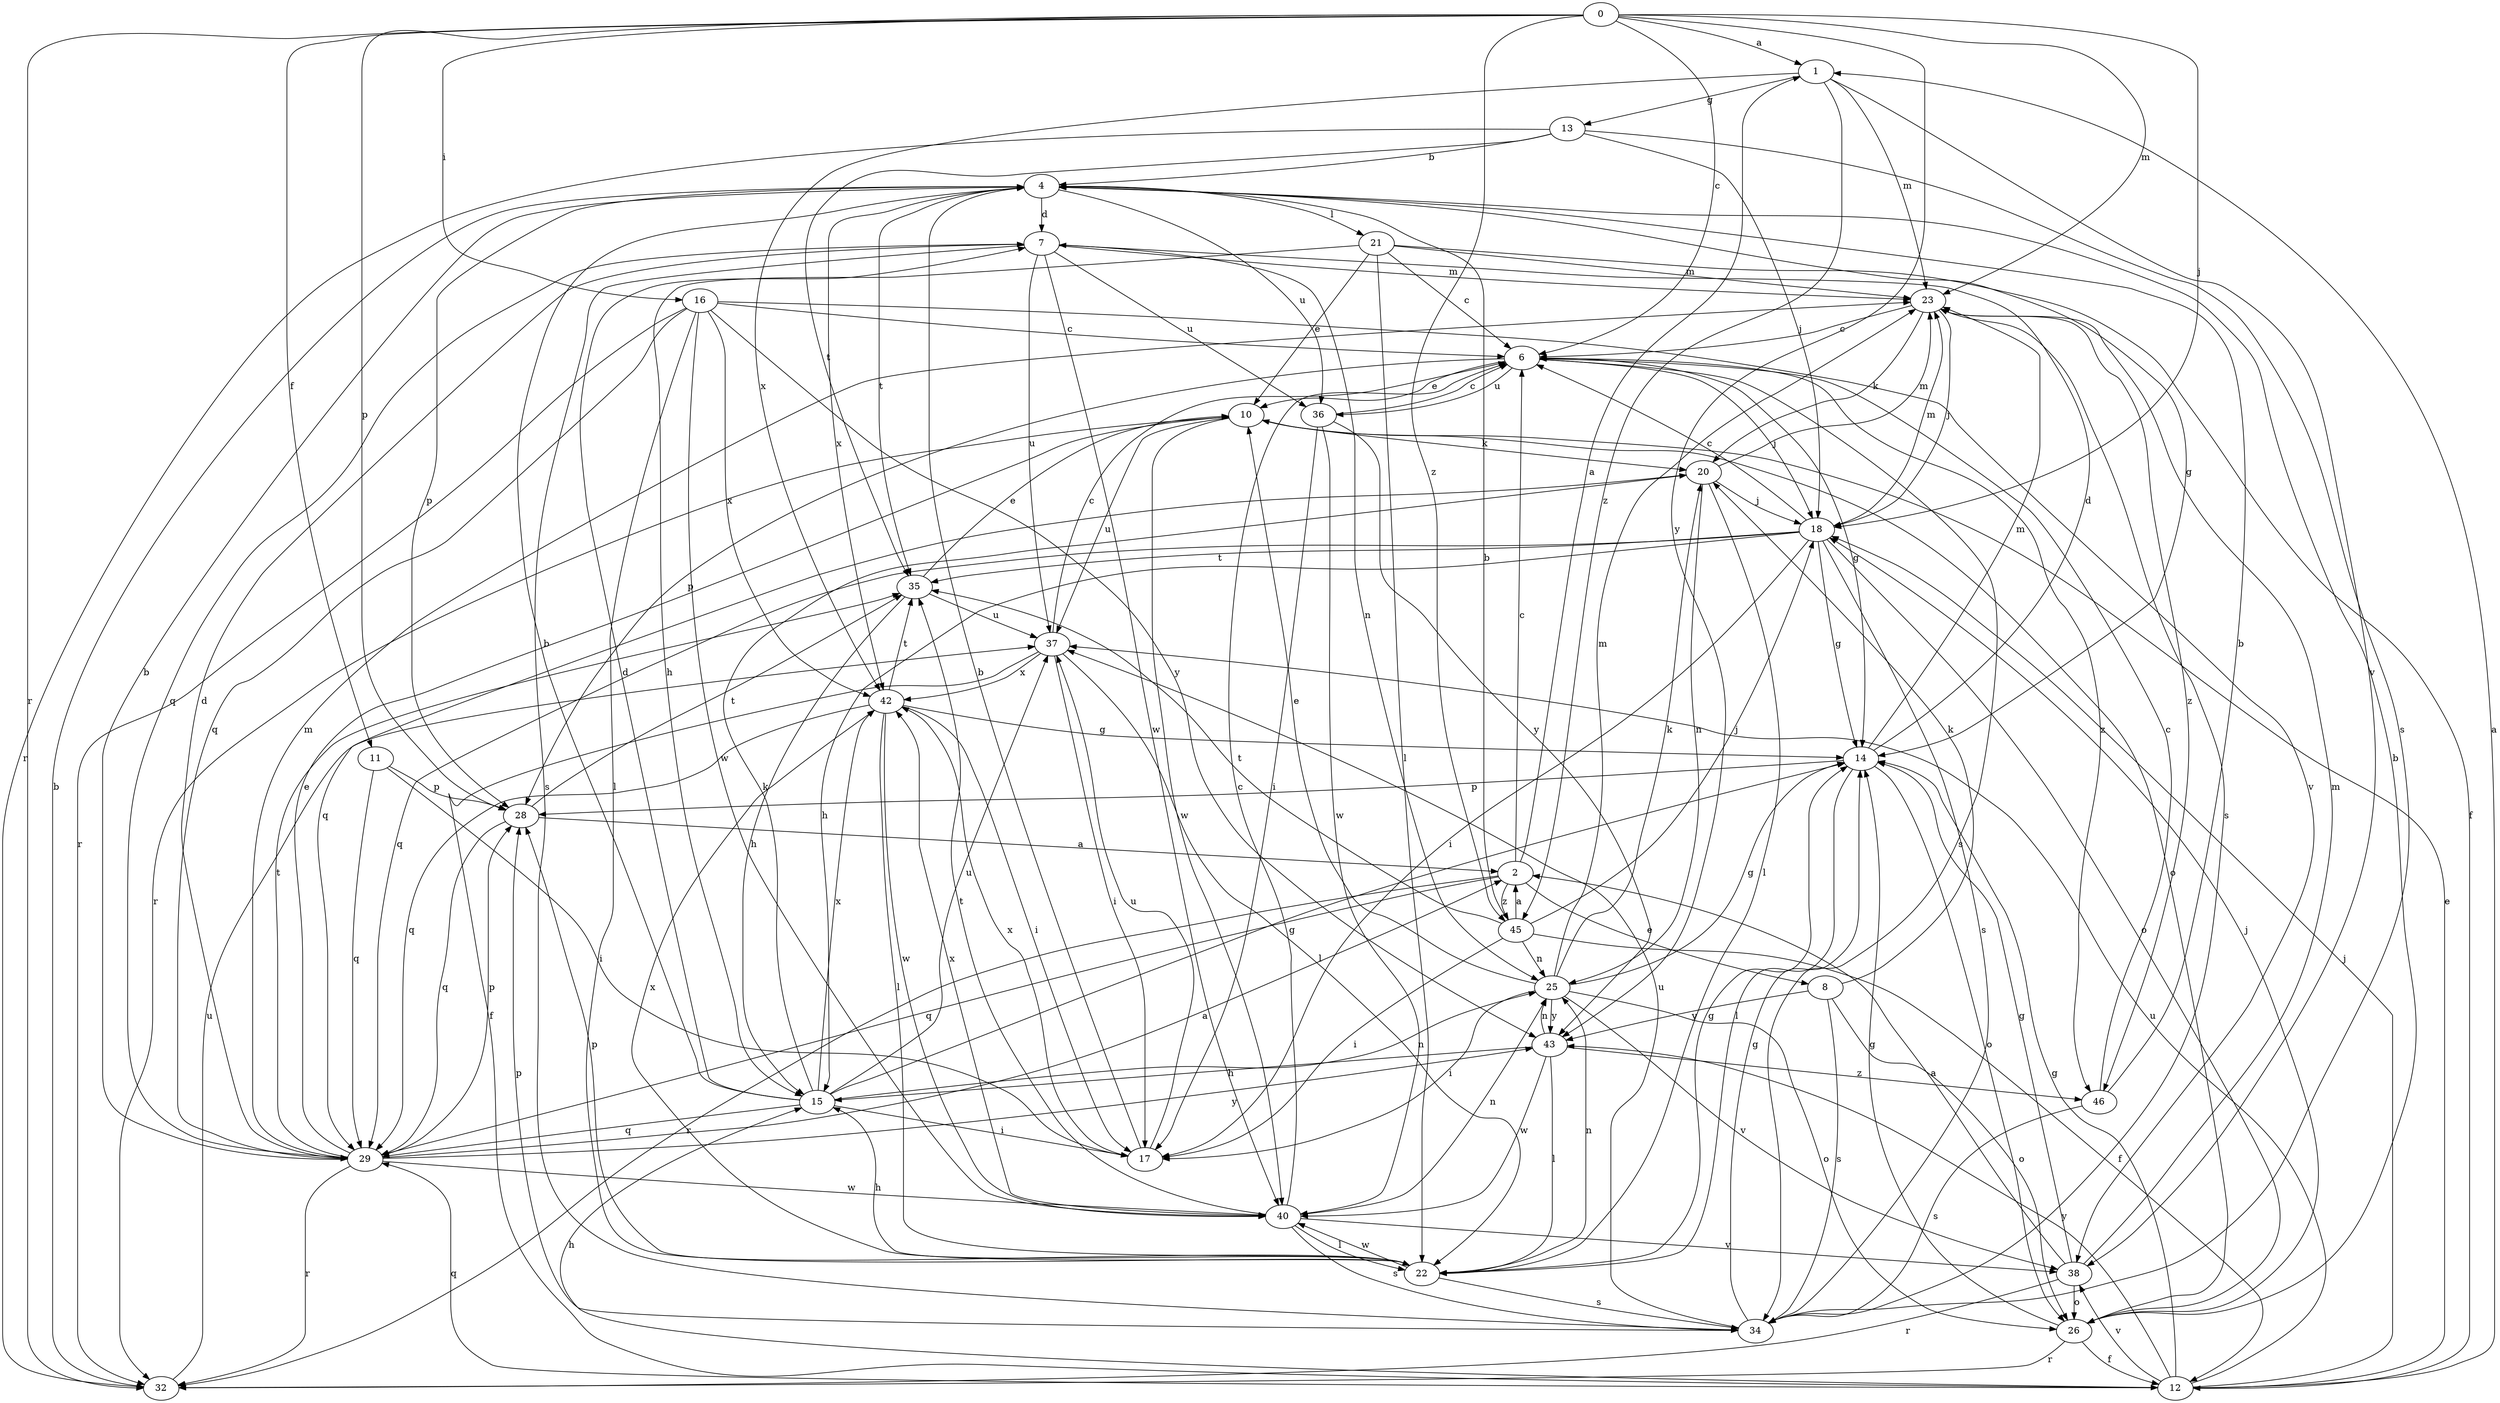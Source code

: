 strict digraph  {
0;
1;
2;
4;
6;
7;
8;
10;
11;
12;
13;
14;
15;
16;
17;
18;
20;
21;
22;
23;
25;
26;
28;
29;
32;
34;
35;
36;
37;
38;
40;
42;
43;
45;
46;
0 -> 1  [label=a];
0 -> 6  [label=c];
0 -> 11  [label=f];
0 -> 16  [label=i];
0 -> 18  [label=j];
0 -> 23  [label=m];
0 -> 28  [label=p];
0 -> 32  [label=r];
0 -> 43  [label=y];
0 -> 45  [label=z];
1 -> 13  [label=g];
1 -> 23  [label=m];
1 -> 38  [label=v];
1 -> 42  [label=x];
1 -> 45  [label=z];
2 -> 1  [label=a];
2 -> 6  [label=c];
2 -> 8  [label=e];
2 -> 29  [label=q];
2 -> 32  [label=r];
2 -> 45  [label=z];
4 -> 7  [label=d];
4 -> 14  [label=g];
4 -> 21  [label=l];
4 -> 28  [label=p];
4 -> 35  [label=t];
4 -> 36  [label=u];
4 -> 42  [label=x];
6 -> 10  [label=e];
6 -> 14  [label=g];
6 -> 18  [label=j];
6 -> 28  [label=p];
6 -> 34  [label=s];
6 -> 36  [label=u];
6 -> 46  [label=z];
7 -> 23  [label=m];
7 -> 25  [label=n];
7 -> 29  [label=q];
7 -> 34  [label=s];
7 -> 36  [label=u];
7 -> 37  [label=u];
7 -> 40  [label=w];
8 -> 20  [label=k];
8 -> 26  [label=o];
8 -> 34  [label=s];
8 -> 43  [label=y];
10 -> 20  [label=k];
10 -> 26  [label=o];
10 -> 32  [label=r];
10 -> 37  [label=u];
10 -> 40  [label=w];
11 -> 17  [label=i];
11 -> 28  [label=p];
11 -> 29  [label=q];
12 -> 1  [label=a];
12 -> 10  [label=e];
12 -> 14  [label=g];
12 -> 15  [label=h];
12 -> 18  [label=j];
12 -> 29  [label=q];
12 -> 37  [label=u];
12 -> 38  [label=v];
12 -> 43  [label=y];
13 -> 4  [label=b];
13 -> 18  [label=j];
13 -> 32  [label=r];
13 -> 34  [label=s];
13 -> 35  [label=t];
14 -> 7  [label=d];
14 -> 22  [label=l];
14 -> 23  [label=m];
14 -> 26  [label=o];
14 -> 28  [label=p];
15 -> 4  [label=b];
15 -> 7  [label=d];
15 -> 14  [label=g];
15 -> 17  [label=i];
15 -> 20  [label=k];
15 -> 25  [label=n];
15 -> 29  [label=q];
15 -> 37  [label=u];
15 -> 42  [label=x];
16 -> 6  [label=c];
16 -> 22  [label=l];
16 -> 29  [label=q];
16 -> 32  [label=r];
16 -> 38  [label=v];
16 -> 40  [label=w];
16 -> 42  [label=x];
16 -> 43  [label=y];
17 -> 4  [label=b];
17 -> 37  [label=u];
17 -> 42  [label=x];
18 -> 6  [label=c];
18 -> 14  [label=g];
18 -> 15  [label=h];
18 -> 17  [label=i];
18 -> 23  [label=m];
18 -> 26  [label=o];
18 -> 29  [label=q];
18 -> 34  [label=s];
18 -> 35  [label=t];
20 -> 18  [label=j];
20 -> 22  [label=l];
20 -> 23  [label=m];
20 -> 25  [label=n];
20 -> 29  [label=q];
21 -> 6  [label=c];
21 -> 10  [label=e];
21 -> 12  [label=f];
21 -> 15  [label=h];
21 -> 22  [label=l];
21 -> 23  [label=m];
22 -> 14  [label=g];
22 -> 15  [label=h];
22 -> 25  [label=n];
22 -> 28  [label=p];
22 -> 34  [label=s];
22 -> 40  [label=w];
22 -> 42  [label=x];
23 -> 6  [label=c];
23 -> 18  [label=j];
23 -> 20  [label=k];
23 -> 34  [label=s];
23 -> 46  [label=z];
25 -> 10  [label=e];
25 -> 14  [label=g];
25 -> 17  [label=i];
25 -> 20  [label=k];
25 -> 23  [label=m];
25 -> 26  [label=o];
25 -> 38  [label=v];
25 -> 43  [label=y];
26 -> 4  [label=b];
26 -> 12  [label=f];
26 -> 14  [label=g];
26 -> 18  [label=j];
26 -> 32  [label=r];
28 -> 2  [label=a];
28 -> 29  [label=q];
28 -> 35  [label=t];
29 -> 2  [label=a];
29 -> 4  [label=b];
29 -> 7  [label=d];
29 -> 10  [label=e];
29 -> 23  [label=m];
29 -> 28  [label=p];
29 -> 32  [label=r];
29 -> 35  [label=t];
29 -> 40  [label=w];
29 -> 43  [label=y];
32 -> 4  [label=b];
32 -> 37  [label=u];
34 -> 14  [label=g];
34 -> 28  [label=p];
34 -> 37  [label=u];
35 -> 10  [label=e];
35 -> 15  [label=h];
35 -> 37  [label=u];
36 -> 6  [label=c];
36 -> 17  [label=i];
36 -> 40  [label=w];
36 -> 43  [label=y];
37 -> 6  [label=c];
37 -> 12  [label=f];
37 -> 17  [label=i];
37 -> 22  [label=l];
37 -> 42  [label=x];
38 -> 2  [label=a];
38 -> 14  [label=g];
38 -> 23  [label=m];
38 -> 26  [label=o];
38 -> 32  [label=r];
40 -> 6  [label=c];
40 -> 22  [label=l];
40 -> 25  [label=n];
40 -> 34  [label=s];
40 -> 35  [label=t];
40 -> 38  [label=v];
40 -> 42  [label=x];
42 -> 14  [label=g];
42 -> 17  [label=i];
42 -> 22  [label=l];
42 -> 29  [label=q];
42 -> 35  [label=t];
42 -> 40  [label=w];
43 -> 15  [label=h];
43 -> 22  [label=l];
43 -> 25  [label=n];
43 -> 40  [label=w];
43 -> 46  [label=z];
45 -> 2  [label=a];
45 -> 4  [label=b];
45 -> 12  [label=f];
45 -> 17  [label=i];
45 -> 18  [label=j];
45 -> 25  [label=n];
45 -> 35  [label=t];
46 -> 4  [label=b];
46 -> 6  [label=c];
46 -> 34  [label=s];
}
